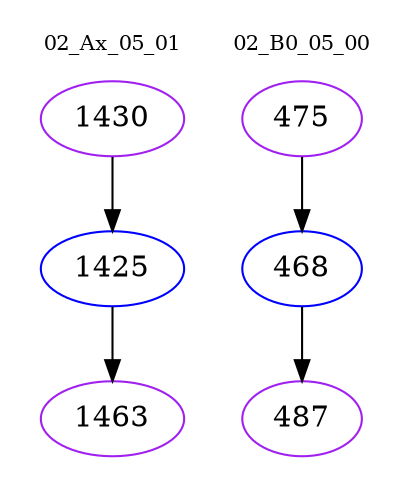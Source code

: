 digraph{
subgraph cluster_0 {
color = white
label = "02_Ax_05_01";
fontsize=10;
T0_1430 [label="1430", color="purple"]
T0_1430 -> T0_1425 [color="black"]
T0_1425 [label="1425", color="blue"]
T0_1425 -> T0_1463 [color="black"]
T0_1463 [label="1463", color="purple"]
}
subgraph cluster_1 {
color = white
label = "02_B0_05_00";
fontsize=10;
T1_475 [label="475", color="purple"]
T1_475 -> T1_468 [color="black"]
T1_468 [label="468", color="blue"]
T1_468 -> T1_487 [color="black"]
T1_487 [label="487", color="purple"]
}
}
